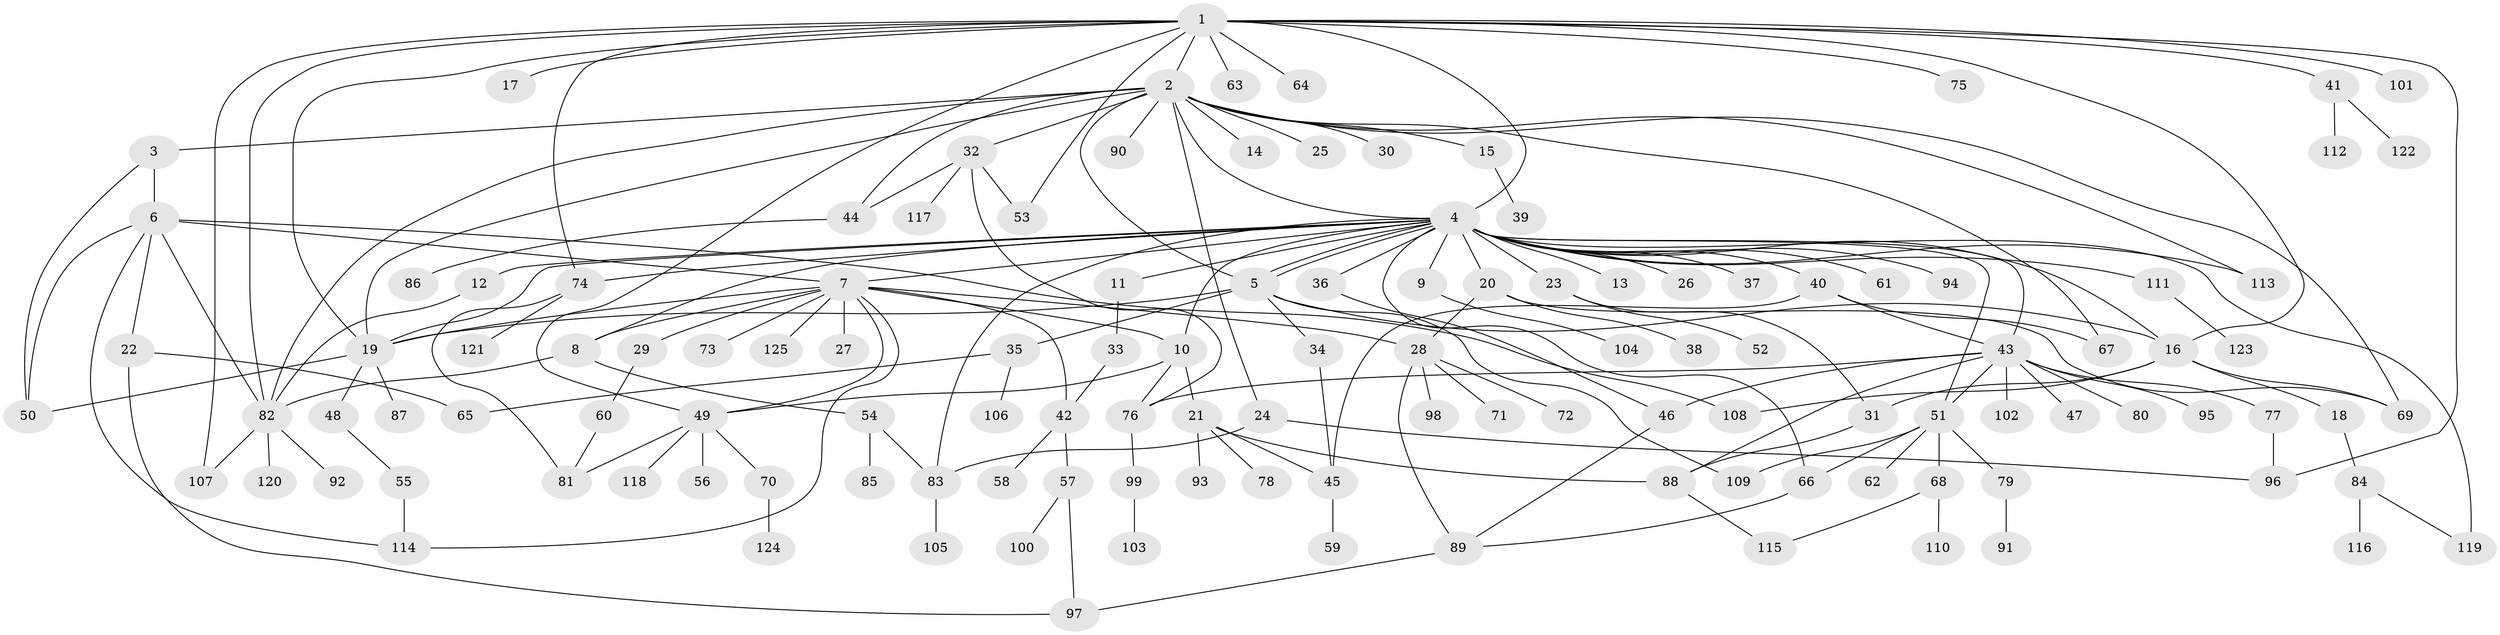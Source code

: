 // Generated by graph-tools (version 1.1) at 2025/11/02/27/25 16:11:11]
// undirected, 125 vertices, 182 edges
graph export_dot {
graph [start="1"]
  node [color=gray90,style=filled];
  1;
  2;
  3;
  4;
  5;
  6;
  7;
  8;
  9;
  10;
  11;
  12;
  13;
  14;
  15;
  16;
  17;
  18;
  19;
  20;
  21;
  22;
  23;
  24;
  25;
  26;
  27;
  28;
  29;
  30;
  31;
  32;
  33;
  34;
  35;
  36;
  37;
  38;
  39;
  40;
  41;
  42;
  43;
  44;
  45;
  46;
  47;
  48;
  49;
  50;
  51;
  52;
  53;
  54;
  55;
  56;
  57;
  58;
  59;
  60;
  61;
  62;
  63;
  64;
  65;
  66;
  67;
  68;
  69;
  70;
  71;
  72;
  73;
  74;
  75;
  76;
  77;
  78;
  79;
  80;
  81;
  82;
  83;
  84;
  85;
  86;
  87;
  88;
  89;
  90;
  91;
  92;
  93;
  94;
  95;
  96;
  97;
  98;
  99;
  100;
  101;
  102;
  103;
  104;
  105;
  106;
  107;
  108;
  109;
  110;
  111;
  112;
  113;
  114;
  115;
  116;
  117;
  118;
  119;
  120;
  121;
  122;
  123;
  124;
  125;
  1 -- 2;
  1 -- 4;
  1 -- 16;
  1 -- 17;
  1 -- 19;
  1 -- 41;
  1 -- 49;
  1 -- 53;
  1 -- 63;
  1 -- 64;
  1 -- 74;
  1 -- 75;
  1 -- 82;
  1 -- 96;
  1 -- 101;
  1 -- 107;
  2 -- 3;
  2 -- 4;
  2 -- 5;
  2 -- 14;
  2 -- 15;
  2 -- 19;
  2 -- 24;
  2 -- 25;
  2 -- 30;
  2 -- 32;
  2 -- 44;
  2 -- 67;
  2 -- 69;
  2 -- 82;
  2 -- 90;
  2 -- 113;
  3 -- 6;
  3 -- 50;
  4 -- 5;
  4 -- 5;
  4 -- 7;
  4 -- 8;
  4 -- 9;
  4 -- 10;
  4 -- 11;
  4 -- 12;
  4 -- 13;
  4 -- 16;
  4 -- 19;
  4 -- 20;
  4 -- 23;
  4 -- 26;
  4 -- 36;
  4 -- 37;
  4 -- 40;
  4 -- 43;
  4 -- 51;
  4 -- 61;
  4 -- 66;
  4 -- 74;
  4 -- 83;
  4 -- 94;
  4 -- 111;
  4 -- 113;
  4 -- 119;
  5 -- 16;
  5 -- 19;
  5 -- 34;
  5 -- 35;
  5 -- 109;
  6 -- 7;
  6 -- 22;
  6 -- 50;
  6 -- 82;
  6 -- 108;
  6 -- 114;
  7 -- 8;
  7 -- 10;
  7 -- 19;
  7 -- 27;
  7 -- 28;
  7 -- 29;
  7 -- 42;
  7 -- 49;
  7 -- 73;
  7 -- 114;
  7 -- 125;
  8 -- 54;
  8 -- 82;
  9 -- 104;
  10 -- 21;
  10 -- 49;
  10 -- 76;
  11 -- 33;
  12 -- 82;
  15 -- 39;
  16 -- 18;
  16 -- 31;
  16 -- 69;
  16 -- 108;
  18 -- 84;
  19 -- 48;
  19 -- 50;
  19 -- 87;
  20 -- 28;
  20 -- 38;
  20 -- 69;
  21 -- 45;
  21 -- 78;
  21 -- 88;
  21 -- 93;
  22 -- 65;
  22 -- 97;
  23 -- 31;
  23 -- 52;
  24 -- 83;
  24 -- 96;
  28 -- 71;
  28 -- 72;
  28 -- 89;
  28 -- 98;
  29 -- 60;
  31 -- 88;
  32 -- 44;
  32 -- 53;
  32 -- 76;
  32 -- 117;
  33 -- 42;
  34 -- 45;
  35 -- 65;
  35 -- 106;
  36 -- 46;
  40 -- 43;
  40 -- 45;
  40 -- 67;
  41 -- 112;
  41 -- 122;
  42 -- 57;
  42 -- 58;
  43 -- 46;
  43 -- 47;
  43 -- 51;
  43 -- 76;
  43 -- 77;
  43 -- 80;
  43 -- 88;
  43 -- 95;
  43 -- 102;
  44 -- 86;
  45 -- 59;
  46 -- 89;
  48 -- 55;
  49 -- 56;
  49 -- 70;
  49 -- 81;
  49 -- 118;
  51 -- 62;
  51 -- 66;
  51 -- 68;
  51 -- 79;
  51 -- 109;
  54 -- 83;
  54 -- 85;
  55 -- 114;
  57 -- 97;
  57 -- 100;
  60 -- 81;
  66 -- 89;
  68 -- 110;
  68 -- 115;
  70 -- 124;
  74 -- 81;
  74 -- 121;
  76 -- 99;
  77 -- 96;
  79 -- 91;
  82 -- 92;
  82 -- 107;
  82 -- 120;
  83 -- 105;
  84 -- 116;
  84 -- 119;
  88 -- 115;
  89 -- 97;
  99 -- 103;
  111 -- 123;
}
